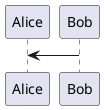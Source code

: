 @startuml
Alice <- Bob
@enduml

@startuml
main -> SnipetJoint: snipetMain
activate SnipetJoint
SnipetJoint -> SnipetJointRender : renderLoop
activate SnipetJointRender
note right of SnipetJointRender
	sCamera = new Snippets::Camera(PxVec3(50.0f, 50.0f, 50.0f), PxVec3(-0.6f,-0.2f,-0.7f));

	Snippets::setupDefaultWindow("PhysX Snippet Joint");
	Snippets::setupDefaultRenderState();

	glutIdleFunc(idleCallback);
	glutDisplayFunc(renderCallback);
	glutKeyboardFunc(keyboardCallback);
	glutMouseFunc(mouseCallback);
	glutMotionFunc(motionCallback);
	motionCallback(0,0);

	atexit(exitCallback);

	initPhysics(true);
	glutMainLoop();
end note
@enduml

@startuml sequence of renderCallback
glut -> SnipetJointRender : renderCallback
activate SnipetJointRender
SnipetJointRender->SnipetJoint : stepPhysiccs
activate SnipetJoint
  SnipetJoint->PxScene : simulate
  activate PxScene
  deactivate PxScene
  SnipetJoint->PxScene : fetchResults
  activate PxScene
  deactivate PxScene
deactivate SnipetJoint

SnipetJointRender->SnipetJointRender : startRender
note left of SnipetJointRender
Setup GL projection matrix
end note
activate SnipetJointRender
deactivate SnipetJointRender

SnipetJointRender->NpPhysics : getScene
activate NpPhysics
SnipetJointRender<--NpPhysics : a pointer to PxScene
deactivate NpPhysics

SnipetJointRender->PxScene : getNbActors
activate PxScene
SnipetJointRender<--PxScene : the number of PxRigidActor
deactivate PxScene

SnipetJointRender->PxScene : getActors
activate PxScene
SnipetJointRender<--PxScene : a vecotr of PxRigidActor
deactivate PxScene

SnipetJointRender->SnipetJointRender : renderActors
activate SnipetJointRender
loop the number of Actor

SnipetJointRender->PxRigidActor:getNbShapes
activate PxRigidActor
SnipetJointRender<--PxRigidActor: the number of Shape
deactivate PxRigidActor

SnipetJointRender->PxRigidActor:getNbShapes
activate PxRigidActor
SnipetJointRender<--PxRigidActor: an array of Shape
deactivate PxRigidActor

loop the number of Shape
SnipetJointRender->PxShape: getGeometry
activate PxShape
SnipetJointRender<--PxShape: PxGeometryHolder
deactivate PxShape
SnipetJointRender->SnipetJointRender : renderGeometryHolder
activate SnipetJointRender
note left of SnipetJointRender
Drawing geometries with the OpenGL
end note
deactivate SnipetJointRender
end
end
deactivate SnipetJointRender

SnipetJointRender->SnipetJointRender : fnishRender
activate SnipetJointRender
note left of SnipetJointRender
Swap drawing buffer
end note
deactivate SnipetJointRender

@enduml

@startuml class diagram
class PxGeometry {
    geometryType : PxGeometryType
}
class PxGeometryHolder {

}
class NpShape {
    PxGeometryHolder getGeometry() const
}
class PxRigidActor {
    getShapes()
}
PxBase<|--PxActor
PxActor<|--PxRigidActor
PxRigidActor<|--PxRigidStatic
PxRigidActor<|--PxRigidBody
PxRigidBody<|--PxRigidDynamic
PxRigidBody<|--PxArticulationLink
PxShape<|--NpShape
PxPhysics<|--NpPhysics
PxGeometryHolder*--PxGeometry
PxGeometry<|--PxBoxGeometry
PxGeometry<|--PxSphereGeometry
PxGeometry<|--PxCapsuleGeometry
PxGeometry<|--PxPlaneGeometry
PxGeometry<|--PxConvexMeshGeometry
PxGeometry<|--PxTriangleMeshGeometry
PxGeometry<|--PxHeightFieldGeometry
@enduml